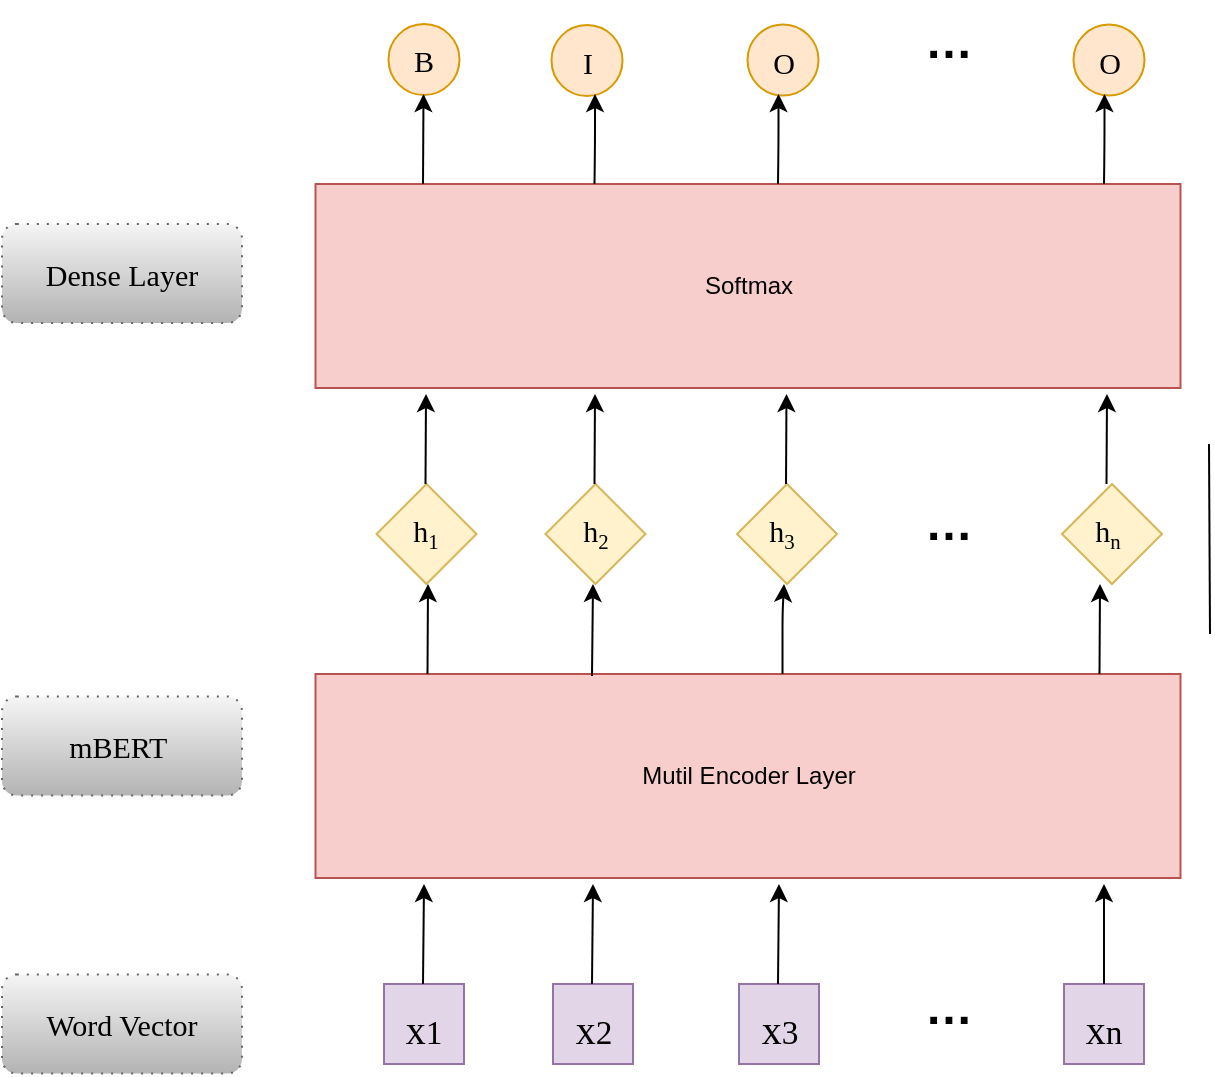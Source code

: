 <mxfile version="13.8.0" type="github">
  <diagram id="d2nmhAAWhssHAEg-v5hW" name="Page-1">
    <mxGraphModel dx="1422" dy="762" grid="1" gridSize="10" guides="1" tooltips="1" connect="1" arrows="1" fold="1" page="1" pageScale="1" pageWidth="650" pageHeight="660" math="0" shadow="0">
      <root>
        <mxCell id="0" />
        <mxCell id="1" parent="0" />
        <mxCell id="StD7FsYF_MnFXc-APEik-2" value="Mutil Encoder Layer" style="rounded=0;whiteSpace=wrap;html=1;fillColor=#f8cecc;strokeColor=#b85450;" parent="1" vertex="1">
          <mxGeometry x="165.75" y="365" width="432.5" height="102" as="geometry" />
        </mxCell>
        <mxCell id="StD7FsYF_MnFXc-APEik-35" value="" style="whiteSpace=wrap;html=1;aspect=fixed;labelBackgroundColor=none;fontFamily=Georgia;fontSize=20;fillColor=#e1d5e7;strokeColor=#9673a6;" parent="1" vertex="1">
          <mxGeometry x="200" y="520" width="40" height="40" as="geometry" />
        </mxCell>
        <mxCell id="StD7FsYF_MnFXc-APEik-36" value="&lt;sub&gt;&lt;span style=&quot;font-size: 20px&quot;&gt;x&lt;/span&gt;1&lt;/sub&gt;" style="text;html=1;strokeColor=none;fillColor=none;align=center;verticalAlign=middle;whiteSpace=wrap;rounded=0;labelBackgroundColor=none;fontFamily=Georgia;fontSize=20;" parent="1" vertex="1">
          <mxGeometry x="200" y="530" width="40" height="20" as="geometry" />
        </mxCell>
        <mxCell id="StD7FsYF_MnFXc-APEik-37" value="" style="whiteSpace=wrap;html=1;aspect=fixed;labelBackgroundColor=none;fontFamily=Georgia;fontSize=20;fillColor=#e1d5e7;strokeColor=#9673a6;" parent="1" vertex="1">
          <mxGeometry x="284.5" y="520" width="40" height="40" as="geometry" />
        </mxCell>
        <mxCell id="StD7FsYF_MnFXc-APEik-38" value="&lt;sub&gt;&lt;span style=&quot;font-size: 20px&quot;&gt;x&lt;/span&gt;&lt;span style=&quot;font-size: 16.667px&quot;&gt;2&lt;/span&gt;&lt;/sub&gt;" style="text;html=1;strokeColor=none;fillColor=none;align=center;verticalAlign=middle;whiteSpace=wrap;rounded=0;labelBackgroundColor=none;fontFamily=Georgia;fontSize=20;" parent="1" vertex="1">
          <mxGeometry x="284.5" y="530" width="40" height="20" as="geometry" />
        </mxCell>
        <mxCell id="StD7FsYF_MnFXc-APEik-39" value="" style="whiteSpace=wrap;html=1;aspect=fixed;labelBackgroundColor=none;fontFamily=Georgia;fontSize=20;fillColor=#e1d5e7;strokeColor=#9673a6;" parent="1" vertex="1">
          <mxGeometry x="377.5" y="520" width="40" height="40" as="geometry" />
        </mxCell>
        <mxCell id="StD7FsYF_MnFXc-APEik-40" value="&lt;sub&gt;&lt;span style=&quot;font-size: 20px&quot;&gt;x&lt;/span&gt;&lt;span style=&quot;font-size: 16.667px&quot;&gt;3&lt;/span&gt;&lt;/sub&gt;" style="text;html=1;strokeColor=none;fillColor=none;align=center;verticalAlign=middle;whiteSpace=wrap;rounded=0;labelBackgroundColor=none;fontFamily=Georgia;fontSize=20;" parent="1" vertex="1">
          <mxGeometry x="377.5" y="530" width="40" height="20" as="geometry" />
        </mxCell>
        <mxCell id="StD7FsYF_MnFXc-APEik-41" value="" style="whiteSpace=wrap;html=1;aspect=fixed;labelBackgroundColor=none;fontFamily=Georgia;fontSize=20;fillColor=#e1d5e7;strokeColor=#9673a6;" parent="1" vertex="1">
          <mxGeometry x="540" y="520" width="40" height="40" as="geometry" />
        </mxCell>
        <mxCell id="StD7FsYF_MnFXc-APEik-42" value="&lt;sub&gt;&lt;span style=&quot;font-size: 20px&quot;&gt;x&lt;/span&gt;&lt;span style=&quot;font-size: 16.667px&quot;&gt;n&lt;/span&gt;&lt;/sub&gt;" style="text;html=1;strokeColor=none;fillColor=none;align=center;verticalAlign=middle;whiteSpace=wrap;rounded=0;labelBackgroundColor=none;fontFamily=Georgia;fontSize=20;" parent="1" vertex="1">
          <mxGeometry x="540" y="530" width="40" height="20" as="geometry" />
        </mxCell>
        <mxCell id="StD7FsYF_MnFXc-APEik-43" value="…" style="text;strokeColor=none;fillColor=none;html=1;fontSize=24;fontStyle=1;verticalAlign=middle;align=center;labelBackgroundColor=none;" parent="1" vertex="1">
          <mxGeometry x="432" y="512" width="100" height="40" as="geometry" />
        </mxCell>
        <mxCell id="StD7FsYF_MnFXc-APEik-50" value="" style="rhombus;whiteSpace=wrap;html=1;labelBackgroundColor=none;fontFamily=Georgia;fontSize=15;fillColor=#fff2cc;strokeColor=#d6b656;" parent="1" vertex="1">
          <mxGeometry x="196.25" y="270" width="50" height="50" as="geometry" />
        </mxCell>
        <mxCell id="StD7FsYF_MnFXc-APEik-51" value="h&lt;span style=&quot;font-size: 12.5px&quot;&gt;&lt;sub&gt;1&lt;/sub&gt;&lt;/span&gt;" style="text;html=1;strokeColor=none;fillColor=none;align=center;verticalAlign=middle;whiteSpace=wrap;rounded=0;labelBackgroundColor=none;fontFamily=Georgia;fontSize=15;" parent="1" vertex="1">
          <mxGeometry x="201.25" y="285" width="40" height="20" as="geometry" />
        </mxCell>
        <mxCell id="StD7FsYF_MnFXc-APEik-63" value="" style="rhombus;whiteSpace=wrap;html=1;labelBackgroundColor=none;fontFamily=Georgia;fontSize=15;fillColor=#fff2cc;strokeColor=#d6b656;" parent="1" vertex="1">
          <mxGeometry x="280.75" y="270" width="50" height="50" as="geometry" />
        </mxCell>
        <mxCell id="StD7FsYF_MnFXc-APEik-64" value="h&lt;span style=&quot;font-size: 12.5px&quot;&gt;&lt;sub&gt;2&lt;/sub&gt;&lt;/span&gt;" style="text;html=1;strokeColor=none;fillColor=none;align=center;verticalAlign=middle;whiteSpace=wrap;rounded=0;labelBackgroundColor=none;fontFamily=Georgia;fontSize=15;" parent="1" vertex="1">
          <mxGeometry x="285.75" y="285" width="40" height="20" as="geometry" />
        </mxCell>
        <mxCell id="StD7FsYF_MnFXc-APEik-75" value="" style="rhombus;whiteSpace=wrap;html=1;labelBackgroundColor=none;fontFamily=Georgia;fontSize=15;fillColor=#fff2cc;strokeColor=#d6b656;" parent="1" vertex="1">
          <mxGeometry x="376.5" y="270" width="50" height="50" as="geometry" />
        </mxCell>
        <mxCell id="StD7FsYF_MnFXc-APEik-76" value="h&lt;span style=&quot;font-size: 12.5px&quot;&gt;&lt;sub&gt;3&lt;/sub&gt;&lt;/span&gt;" style="text;html=1;strokeColor=none;fillColor=none;align=center;verticalAlign=middle;whiteSpace=wrap;rounded=0;labelBackgroundColor=none;fontFamily=Georgia;fontSize=15;" parent="1" vertex="1">
          <mxGeometry x="378.75" y="285" width="40" height="20" as="geometry" />
        </mxCell>
        <mxCell id="StD7FsYF_MnFXc-APEik-86" value="" style="rhombus;whiteSpace=wrap;html=1;labelBackgroundColor=none;fontFamily=Georgia;fontSize=15;fillColor=#fff2cc;strokeColor=#d6b656;" parent="1" vertex="1">
          <mxGeometry x="539" y="270" width="50" height="50" as="geometry" />
        </mxCell>
        <mxCell id="StD7FsYF_MnFXc-APEik-87" value="h&lt;span style=&quot;font-size: 12.5px&quot;&gt;&lt;sub&gt;n&lt;/sub&gt;&lt;/span&gt;" style="text;html=1;strokeColor=none;fillColor=none;align=center;verticalAlign=middle;whiteSpace=wrap;rounded=0;labelBackgroundColor=none;fontFamily=Georgia;fontSize=15;" parent="1" vertex="1">
          <mxGeometry x="541.75" y="285" width="40" height="20" as="geometry" />
        </mxCell>
        <mxCell id="StD7FsYF_MnFXc-APEik-97" value="" style="ellipse;whiteSpace=wrap;html=1;aspect=fixed;labelBackgroundColor=none;fontFamily=Georgia;fontSize=15;fillColor=#ffe6cc;strokeColor=#d79b00;" parent="1" vertex="1">
          <mxGeometry x="202.25" y="40" width="35.5" height="35.5" as="geometry" />
        </mxCell>
        <mxCell id="StD7FsYF_MnFXc-APEik-98" value="B" style="text;html=1;strokeColor=none;fillColor=none;align=center;verticalAlign=middle;whiteSpace=wrap;rounded=0;labelBackgroundColor=none;fontFamily=Georgia;fontSize=15;" parent="1" vertex="1">
          <mxGeometry x="200" y="48.25" width="40" height="20" as="geometry" />
        </mxCell>
        <mxCell id="StD7FsYF_MnFXc-APEik-99" value="" style="ellipse;whiteSpace=wrap;html=1;aspect=fixed;labelBackgroundColor=none;fontFamily=Georgia;fontSize=15;fillColor=#ffe6cc;strokeColor=#d79b00;" parent="1" vertex="1">
          <mxGeometry x="283.75" y="40.5" width="35.5" height="35.5" as="geometry" />
        </mxCell>
        <mxCell id="StD7FsYF_MnFXc-APEik-100" value="I" style="text;html=1;strokeColor=none;fillColor=none;align=center;verticalAlign=middle;whiteSpace=wrap;rounded=0;labelBackgroundColor=none;fontFamily=Georgia;fontSize=15;" parent="1" vertex="1">
          <mxGeometry x="281.5" y="48.75" width="40" height="20" as="geometry" />
        </mxCell>
        <mxCell id="StD7FsYF_MnFXc-APEik-101" value="" style="ellipse;whiteSpace=wrap;html=1;aspect=fixed;labelBackgroundColor=none;fontFamily=Georgia;fontSize=15;fillColor=#ffe6cc;strokeColor=#d79b00;" parent="1" vertex="1">
          <mxGeometry x="381.75" y="40.25" width="35.5" height="35.5" as="geometry" />
        </mxCell>
        <mxCell id="StD7FsYF_MnFXc-APEik-102" value="O" style="text;html=1;strokeColor=none;fillColor=none;align=center;verticalAlign=middle;whiteSpace=wrap;rounded=0;labelBackgroundColor=none;fontFamily=Georgia;fontSize=15;" parent="1" vertex="1">
          <mxGeometry x="379.5" y="48.5" width="40" height="20" as="geometry" />
        </mxCell>
        <mxCell id="StD7FsYF_MnFXc-APEik-103" value="" style="ellipse;whiteSpace=wrap;html=1;aspect=fixed;labelBackgroundColor=none;fontFamily=Georgia;fontSize=15;fillColor=#ffe6cc;strokeColor=#d79b00;" parent="1" vertex="1">
          <mxGeometry x="544.75" y="40.25" width="35.5" height="35.5" as="geometry" />
        </mxCell>
        <mxCell id="StD7FsYF_MnFXc-APEik-104" value="O" style="text;html=1;strokeColor=none;fillColor=none;align=center;verticalAlign=middle;whiteSpace=wrap;rounded=0;labelBackgroundColor=none;fontFamily=Georgia;fontSize=15;" parent="1" vertex="1">
          <mxGeometry x="542.5" y="48.5" width="40" height="20" as="geometry" />
        </mxCell>
        <mxCell id="StD7FsYF_MnFXc-APEik-118" value="mBERT&amp;nbsp;" style="shape=ext;rounded=1;html=1;whiteSpace=wrap;dashed=1;dashPattern=1 4;labelBackgroundColor=none;fontFamily=Georgia;fontSize=15;fillColor=#f5f5f5;strokeColor=#666666;gradientColor=#b3b3b3;" parent="1" vertex="1">
          <mxGeometry x="9" y="376.25" width="120" height="49.5" as="geometry" />
        </mxCell>
        <mxCell id="StD7FsYF_MnFXc-APEik-124" value="Word Vector" style="shape=ext;rounded=1;html=1;whiteSpace=wrap;dashed=1;dashPattern=1 4;labelBackgroundColor=none;fontFamily=Georgia;fontSize=15;fillColor=#f5f5f5;strokeColor=#666666;gradientColor=#b3b3b3;" parent="1" vertex="1">
          <mxGeometry x="9" y="515.25" width="120" height="49.5" as="geometry" />
        </mxCell>
        <mxCell id="StD7FsYF_MnFXc-APEik-125" value="…" style="text;strokeColor=none;fillColor=none;html=1;fontSize=24;fontStyle=1;verticalAlign=middle;align=center;labelBackgroundColor=none;" parent="1" vertex="1">
          <mxGeometry x="432" y="28.75" width="100" height="40" as="geometry" />
        </mxCell>
        <mxCell id="3Tyvc8VEzAgCt4dRKK7D-1" value="…" style="text;strokeColor=none;fillColor=none;html=1;fontSize=24;fontStyle=1;verticalAlign=middle;align=center;labelBackgroundColor=none;" parent="1" vertex="1">
          <mxGeometry x="432" y="270" width="100" height="40" as="geometry" />
        </mxCell>
        <mxCell id="jiGHBDZR93LLw7lFKa7v-2" value="" style="endArrow=none;html=1;" edge="1" parent="1">
          <mxGeometry width="50" height="50" relative="1" as="geometry">
            <mxPoint x="613" y="345" as="sourcePoint" />
            <mxPoint x="612.5" y="250" as="targetPoint" />
          </mxGeometry>
        </mxCell>
        <mxCell id="jiGHBDZR93LLw7lFKa7v-4" value="" style="endArrow=classic;html=1;" edge="1" parent="1">
          <mxGeometry width="50" height="50" relative="1" as="geometry">
            <mxPoint x="219.5" y="520" as="sourcePoint" />
            <mxPoint x="220" y="470" as="targetPoint" />
          </mxGeometry>
        </mxCell>
        <mxCell id="jiGHBDZR93LLw7lFKa7v-5" value="" style="endArrow=classic;html=1;entryX=0.126;entryY=0.98;entryDx=0;entryDy=0;entryPerimeter=0;" edge="1" parent="1">
          <mxGeometry width="50" height="50" relative="1" as="geometry">
            <mxPoint x="304" y="520" as="sourcePoint" />
            <mxPoint x="304.495" y="470.0" as="targetPoint" />
          </mxGeometry>
        </mxCell>
        <mxCell id="jiGHBDZR93LLw7lFKa7v-6" value="" style="endArrow=classic;html=1;entryX=0.126;entryY=0.98;entryDx=0;entryDy=0;entryPerimeter=0;" edge="1" parent="1">
          <mxGeometry width="50" height="50" relative="1" as="geometry">
            <mxPoint x="397" y="520" as="sourcePoint" />
            <mxPoint x="397.495" y="470" as="targetPoint" />
          </mxGeometry>
        </mxCell>
        <mxCell id="jiGHBDZR93LLw7lFKa7v-7" value="" style="endArrow=classic;html=1;entryX=0.126;entryY=0.98;entryDx=0;entryDy=0;entryPerimeter=0;" edge="1" parent="1">
          <mxGeometry width="50" height="50" relative="1" as="geometry">
            <mxPoint x="560" y="520" as="sourcePoint" />
            <mxPoint x="559.995" y="470" as="targetPoint" />
          </mxGeometry>
        </mxCell>
        <mxCell id="jiGHBDZR93LLw7lFKa7v-8" value="" style="endArrow=classic;html=1;" edge="1" parent="1">
          <mxGeometry width="50" height="50" relative="1" as="geometry">
            <mxPoint x="221.75" y="365" as="sourcePoint" />
            <mxPoint x="222" y="320" as="targetPoint" />
          </mxGeometry>
        </mxCell>
        <mxCell id="jiGHBDZR93LLw7lFKa7v-10" value="" style="endArrow=classic;html=1;entryX=0.126;entryY=0.98;entryDx=0;entryDy=0;entryPerimeter=0;" edge="1" parent="1">
          <mxGeometry width="50" height="50" relative="1" as="geometry">
            <mxPoint x="304" y="366" as="sourcePoint" />
            <mxPoint x="304.495" y="320.0" as="targetPoint" />
          </mxGeometry>
        </mxCell>
        <mxCell id="jiGHBDZR93LLw7lFKa7v-11" value="" style="endArrow=classic;html=1;" edge="1" parent="1">
          <mxGeometry width="50" height="50" relative="1" as="geometry">
            <mxPoint x="399.25" y="365.04" as="sourcePoint" />
            <mxPoint x="400" y="320" as="targetPoint" />
            <Array as="points">
              <mxPoint x="399.25" y="335.04" />
            </Array>
          </mxGeometry>
        </mxCell>
        <mxCell id="jiGHBDZR93LLw7lFKa7v-12" value="" style="endArrow=classic;html=1;" edge="1" parent="1">
          <mxGeometry width="50" height="50" relative="1" as="geometry">
            <mxPoint x="557.75" y="365.04" as="sourcePoint" />
            <mxPoint x="558" y="320" as="targetPoint" />
          </mxGeometry>
        </mxCell>
        <mxCell id="jiGHBDZR93LLw7lFKa7v-13" value="Softmax" style="rounded=0;whiteSpace=wrap;html=1;fillColor=#f8cecc;strokeColor=#b85450;" vertex="1" parent="1">
          <mxGeometry x="165.75" y="120" width="432.5" height="102" as="geometry" />
        </mxCell>
        <mxCell id="jiGHBDZR93LLw7lFKa7v-15" value="Dense Layer" style="shape=ext;rounded=1;html=1;whiteSpace=wrap;dashed=1;dashPattern=1 4;labelBackgroundColor=none;fontFamily=Georgia;fontSize=15;fillColor=#f5f5f5;strokeColor=#666666;gradientColor=#b3b3b3;" vertex="1" parent="1">
          <mxGeometry x="9" y="140" width="120" height="49.5" as="geometry" />
        </mxCell>
        <mxCell id="jiGHBDZR93LLw7lFKa7v-22" value="" style="endArrow=classic;html=1;" edge="1" parent="1">
          <mxGeometry width="50" height="50" relative="1" as="geometry">
            <mxPoint x="220.75" y="270" as="sourcePoint" />
            <mxPoint x="221" y="225" as="targetPoint" />
          </mxGeometry>
        </mxCell>
        <mxCell id="jiGHBDZR93LLw7lFKa7v-23" value="" style="endArrow=classic;html=1;" edge="1" parent="1">
          <mxGeometry width="50" height="50" relative="1" as="geometry">
            <mxPoint x="305.25" y="270" as="sourcePoint" />
            <mxPoint x="305.5" y="225" as="targetPoint" />
          </mxGeometry>
        </mxCell>
        <mxCell id="jiGHBDZR93LLw7lFKa7v-24" value="" style="endArrow=classic;html=1;" edge="1" parent="1">
          <mxGeometry width="50" height="50" relative="1" as="geometry">
            <mxPoint x="401" y="270" as="sourcePoint" />
            <mxPoint x="401.25" y="225" as="targetPoint" />
          </mxGeometry>
        </mxCell>
        <mxCell id="jiGHBDZR93LLw7lFKa7v-25" value="" style="endArrow=classic;html=1;" edge="1" parent="1">
          <mxGeometry width="50" height="50" relative="1" as="geometry">
            <mxPoint x="561.25" y="270" as="sourcePoint" />
            <mxPoint x="561.5" y="225" as="targetPoint" />
          </mxGeometry>
        </mxCell>
        <mxCell id="jiGHBDZR93LLw7lFKa7v-27" value="" style="endArrow=classic;html=1;" edge="1" parent="1">
          <mxGeometry width="50" height="50" relative="1" as="geometry">
            <mxPoint x="219.5" y="120" as="sourcePoint" />
            <mxPoint x="219.75" y="75" as="targetPoint" />
          </mxGeometry>
        </mxCell>
        <mxCell id="jiGHBDZR93LLw7lFKa7v-28" value="" style="endArrow=classic;html=1;" edge="1" parent="1">
          <mxGeometry width="50" height="50" relative="1" as="geometry">
            <mxPoint x="305.25" y="120" as="sourcePoint" />
            <mxPoint x="305.5" y="75" as="targetPoint" />
            <Array as="points">
              <mxPoint x="305.5" y="100" />
            </Array>
          </mxGeometry>
        </mxCell>
        <mxCell id="jiGHBDZR93LLw7lFKa7v-29" value="" style="endArrow=classic;html=1;" edge="1" parent="1">
          <mxGeometry width="50" height="50" relative="1" as="geometry">
            <mxPoint x="397" y="120" as="sourcePoint" />
            <mxPoint x="397.25" y="75" as="targetPoint" />
            <Array as="points">
              <mxPoint x="397.25" y="100" />
            </Array>
          </mxGeometry>
        </mxCell>
        <mxCell id="jiGHBDZR93LLw7lFKa7v-30" value="" style="endArrow=classic;html=1;" edge="1" parent="1">
          <mxGeometry width="50" height="50" relative="1" as="geometry">
            <mxPoint x="560" y="120" as="sourcePoint" />
            <mxPoint x="560.25" y="75" as="targetPoint" />
            <Array as="points">
              <mxPoint x="560.25" y="100" />
            </Array>
          </mxGeometry>
        </mxCell>
      </root>
    </mxGraphModel>
  </diagram>
</mxfile>

